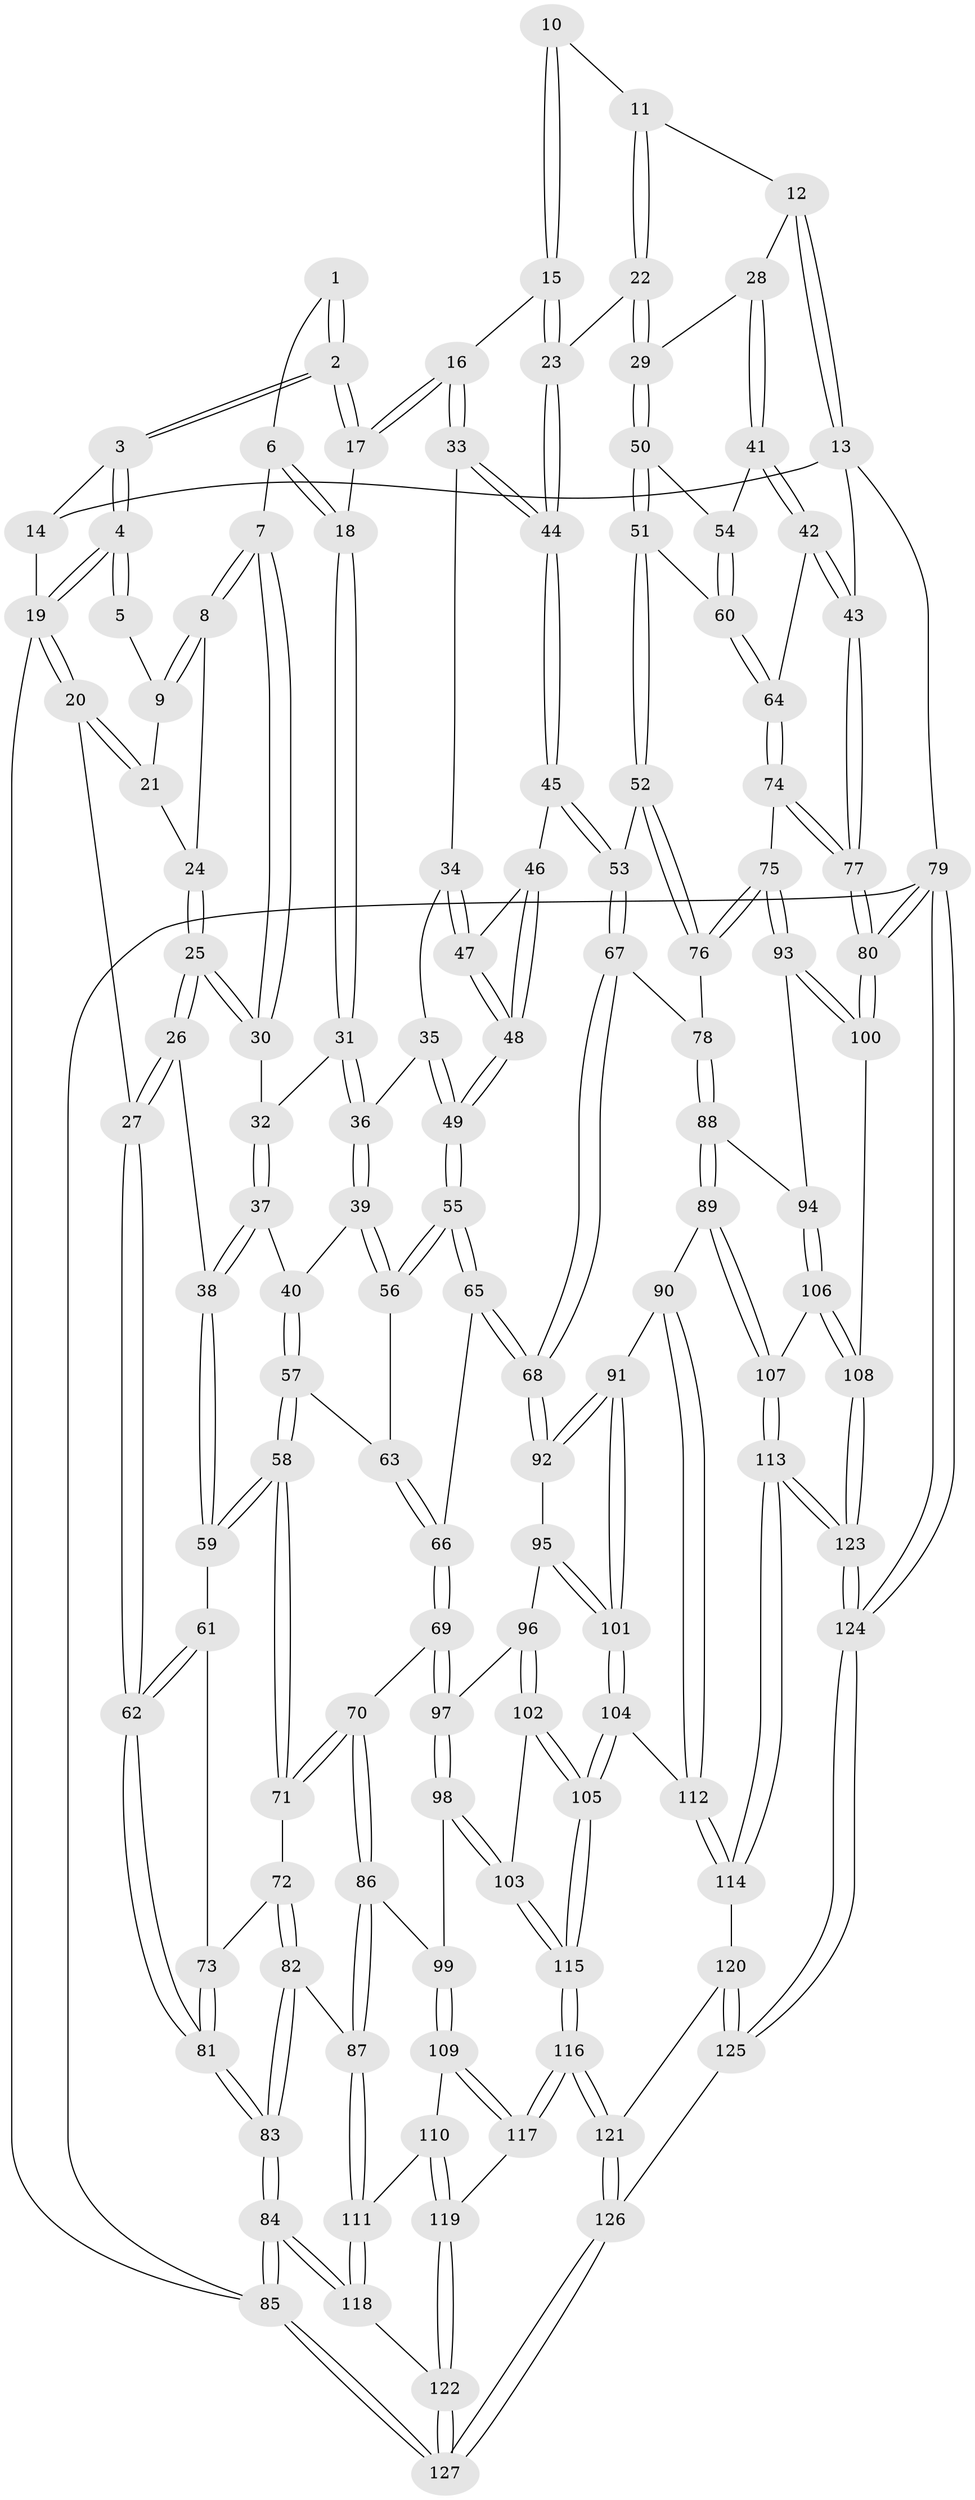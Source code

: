 // coarse degree distribution, {3: 0.5490196078431373, 5: 0.0784313725490196, 4: 0.23529411764705882, 6: 0.0196078431372549, 2: 0.11764705882352941}
// Generated by graph-tools (version 1.1) at 2025/54/03/04/25 22:54:42]
// undirected, 127 vertices, 314 edges
graph export_dot {
  node [color=gray90,style=filled];
  1 [pos="+0.1661820291785823+0.12001004488809183"];
  2 [pos="+0.41586679861337084+0"];
  3 [pos="+0.4313996033906323+0"];
  4 [pos="+0+0"];
  5 [pos="+0.12914339296264488+0.11704151350148356"];
  6 [pos="+0.17633526683440837+0.17561167741668585"];
  7 [pos="+0.15451155763927074+0.23213318942666072"];
  8 [pos="+0.14839858984867896+0.22926459197056043"];
  9 [pos="+0.08584751325412526+0.16825373291821286"];
  10 [pos="+0.7862158656700323+0"];
  11 [pos="+0.8285667402326649+0.09501684202125789"];
  12 [pos="+0.8942527709700956+0.16847539502410638"];
  13 [pos="+1+0.20246462182840114"];
  14 [pos="+0.7660934366613437+0"];
  15 [pos="+0.6538386356082004+0.22445667712271308"];
  16 [pos="+0.4616741172318703+0.18362975642360085"];
  17 [pos="+0.4227067995177529+0.09354620510615706"];
  18 [pos="+0.2679137537867984+0.23201101918324005"];
  19 [pos="+0+0"];
  20 [pos="+0+0.2574504598290098"];
  21 [pos="+0.06275628240919572+0.18138550321755328"];
  22 [pos="+0.7423809493141101+0.30480010773855204"];
  23 [pos="+0.7092961432026705+0.3012221645779387"];
  24 [pos="+0.09803271583074961+0.23201546932274503"];
  25 [pos="+0.07735281801242787+0.3300949029171491"];
  26 [pos="+0.06140560617879635+0.3463848796157827"];
  27 [pos="+0+0.3523201917274875"];
  28 [pos="+0.8965606104450428+0.2795742807890141"];
  29 [pos="+0.7838395768815981+0.3361838714895954"];
  30 [pos="+0.16658136613664265+0.2653464475051058"];
  31 [pos="+0.2506085974793867+0.2611289093029616"];
  32 [pos="+0.19835657358391942+0.2729600380864737"];
  33 [pos="+0.46186756015005676+0.214841266503008"];
  34 [pos="+0.45185166772067276+0.24282034296260302"];
  35 [pos="+0.41880757203760594+0.2883530274994879"];
  36 [pos="+0.2943086158190363+0.36504798378600944"];
  37 [pos="+0.19222212665605898+0.3802219189563518"];
  38 [pos="+0.0950760401895854+0.3682233794725787"];
  39 [pos="+0.28979792376837044+0.37857357727156543"];
  40 [pos="+0.2029782742395311+0.3871479135636788"];
  41 [pos="+1+0.34983625944656904"];
  42 [pos="+1+0.37245078370379336"];
  43 [pos="+1+0.3656316556349587"];
  44 [pos="+0.6173993319834499+0.37565733840145715"];
  45 [pos="+0.6024080798194998+0.4358052326363555"];
  46 [pos="+0.544719697595013+0.43626304996848403"];
  47 [pos="+0.48159902220347006+0.3457342036085468"];
  48 [pos="+0.43208512518006376+0.48198918957952547"];
  49 [pos="+0.40637622544443047+0.4974057050120275"];
  50 [pos="+0.7850891094146327+0.3409551539926619"];
  51 [pos="+0.7630808234355998+0.46949541760567726"];
  52 [pos="+0.7442384434381747+0.5082233322344973"];
  53 [pos="+0.6227743841519008+0.46955750656159273"];
  54 [pos="+0.883868291955365+0.406286224780281"];
  55 [pos="+0.3982790745699671+0.5067570806367666"];
  56 [pos="+0.3082975584338571+0.42017885740751887"];
  57 [pos="+0.18653128768478838+0.48116457790536576"];
  58 [pos="+0.16747760127921427+0.5086261317053639"];
  59 [pos="+0.138252910946291+0.4904487890493395"];
  60 [pos="+0.8805544030793221+0.44548374307582805"];
  61 [pos="+0.06321435344701555+0.49553169750240933"];
  62 [pos="+0+0.36689850929090806"];
  63 [pos="+0.2548670826531459+0.4623291075649001"];
  64 [pos="+0.9174979282029952+0.5116325491047312"];
  65 [pos="+0.39798978829039605+0.510036527997353"];
  66 [pos="+0.27172707416277603+0.6162444001991542"];
  67 [pos="+0.5576828977068325+0.6098441668322265"];
  68 [pos="+0.5185958633116158+0.6326709150228939"];
  69 [pos="+0.2636442162495118+0.6244138562127796"];
  70 [pos="+0.23638799965809695+0.6269146106883912"];
  71 [pos="+0.1907916222340168+0.5931321046043417"];
  72 [pos="+0.10908187344803859+0.6037846540821634"];
  73 [pos="+0.0756913443916991+0.5848945432745939"];
  74 [pos="+0.8738040378917551+0.6177891213180902"];
  75 [pos="+0.8652833743141064+0.621698045931559"];
  76 [pos="+0.7761672582168713+0.5769353012305427"];
  77 [pos="+1+0.6584842332202335"];
  78 [pos="+0.6903563586921169+0.6361721354006292"];
  79 [pos="+1+1"];
  80 [pos="+1+0.8633987318831364"];
  81 [pos="+0+0.5582865880905972"];
  82 [pos="+0.0033450489483882913+0.7454721119197888"];
  83 [pos="+0+0.7968134811594687"];
  84 [pos="+0+1"];
  85 [pos="+0+1"];
  86 [pos="+0.19416988751944836+0.709335483907848"];
  87 [pos="+0.13977185906097145+0.7675315690458032"];
  88 [pos="+0.6794999029792996+0.734184097760726"];
  89 [pos="+0.6584390632650863+0.7609021896551695"];
  90 [pos="+0.6535507195192333+0.7605019640092934"];
  91 [pos="+0.6408790808020287+0.7535656012275908"];
  92 [pos="+0.5162966330524545+0.6449310988902958"];
  93 [pos="+0.854613750469466+0.6973849259904038"];
  94 [pos="+0.8028667984174642+0.733420642588057"];
  95 [pos="+0.5082747804866035+0.6574404080385626"];
  96 [pos="+0.34849634303313204+0.6967255047240309"];
  97 [pos="+0.30548387498482577+0.6690741467161224"];
  98 [pos="+0.2891425774307907+0.8020829616724214"];
  99 [pos="+0.2726679996736051+0.7987145821249433"];
  100 [pos="+0.8674335640097945+0.7220416389450406"];
  101 [pos="+0.4859870405373128+0.7824218745559569"];
  102 [pos="+0.35469609612118497+0.7121689530433853"];
  103 [pos="+0.31882035938993863+0.8282655063790486"];
  104 [pos="+0.4745795148935566+0.8140219577121846"];
  105 [pos="+0.45181775890978704+0.8269845738096034"];
  106 [pos="+0.7806931814164082+0.7828094476709709"];
  107 [pos="+0.7179494555817876+0.8819971972428751"];
  108 [pos="+0.9030412320691836+0.8887825297781161"];
  109 [pos="+0.1828166004400814+0.8447470294056747"];
  110 [pos="+0.17803241497217928+0.8432925516631764"];
  111 [pos="+0.16488769185393246+0.8390169995651741"];
  112 [pos="+0.5489644845482021+0.8448093360853925"];
  113 [pos="+0.7191392054157167+0.8948921187962203"];
  114 [pos="+0.5998843295573167+0.9072593713242045"];
  115 [pos="+0.3745821997421389+0.9243125083919455"];
  116 [pos="+0.3720309028329765+0.9335463495280985"];
  117 [pos="+0.2821760914651588+0.9175662716523922"];
  118 [pos="+0.12035623788531032+0.9066906162059121"];
  119 [pos="+0.2020306262996491+0.9560841289466445"];
  120 [pos="+0.5866397789008491+0.9283331205656509"];
  121 [pos="+0.3830556992226744+0.9756088334469559"];
  122 [pos="+0.18089058215633863+0.9672151668374533"];
  123 [pos="+0.9796602779065401+1"];
  124 [pos="+1+1"];
  125 [pos="+0.5756420716048705+1"];
  126 [pos="+0.392077727014446+1"];
  127 [pos="+0.1548314964991316+1"];
  1 -- 2;
  1 -- 2;
  1 -- 6;
  2 -- 3;
  2 -- 3;
  2 -- 17;
  2 -- 17;
  3 -- 4;
  3 -- 4;
  3 -- 14;
  4 -- 5;
  4 -- 5;
  4 -- 19;
  4 -- 19;
  5 -- 9;
  6 -- 7;
  6 -- 18;
  6 -- 18;
  7 -- 8;
  7 -- 8;
  7 -- 30;
  7 -- 30;
  8 -- 9;
  8 -- 9;
  8 -- 24;
  9 -- 21;
  10 -- 11;
  10 -- 15;
  10 -- 15;
  11 -- 12;
  11 -- 22;
  11 -- 22;
  12 -- 13;
  12 -- 13;
  12 -- 28;
  13 -- 14;
  13 -- 43;
  13 -- 79;
  14 -- 19;
  15 -- 16;
  15 -- 23;
  15 -- 23;
  16 -- 17;
  16 -- 17;
  16 -- 33;
  16 -- 33;
  17 -- 18;
  18 -- 31;
  18 -- 31;
  19 -- 20;
  19 -- 20;
  19 -- 85;
  20 -- 21;
  20 -- 21;
  20 -- 27;
  21 -- 24;
  22 -- 23;
  22 -- 29;
  22 -- 29;
  23 -- 44;
  23 -- 44;
  24 -- 25;
  24 -- 25;
  25 -- 26;
  25 -- 26;
  25 -- 30;
  25 -- 30;
  26 -- 27;
  26 -- 27;
  26 -- 38;
  27 -- 62;
  27 -- 62;
  28 -- 29;
  28 -- 41;
  28 -- 41;
  29 -- 50;
  29 -- 50;
  30 -- 32;
  31 -- 32;
  31 -- 36;
  31 -- 36;
  32 -- 37;
  32 -- 37;
  33 -- 34;
  33 -- 44;
  33 -- 44;
  34 -- 35;
  34 -- 47;
  34 -- 47;
  35 -- 36;
  35 -- 49;
  35 -- 49;
  36 -- 39;
  36 -- 39;
  37 -- 38;
  37 -- 38;
  37 -- 40;
  38 -- 59;
  38 -- 59;
  39 -- 40;
  39 -- 56;
  39 -- 56;
  40 -- 57;
  40 -- 57;
  41 -- 42;
  41 -- 42;
  41 -- 54;
  42 -- 43;
  42 -- 43;
  42 -- 64;
  43 -- 77;
  43 -- 77;
  44 -- 45;
  44 -- 45;
  45 -- 46;
  45 -- 53;
  45 -- 53;
  46 -- 47;
  46 -- 48;
  46 -- 48;
  47 -- 48;
  47 -- 48;
  48 -- 49;
  48 -- 49;
  49 -- 55;
  49 -- 55;
  50 -- 51;
  50 -- 51;
  50 -- 54;
  51 -- 52;
  51 -- 52;
  51 -- 60;
  52 -- 53;
  52 -- 76;
  52 -- 76;
  53 -- 67;
  53 -- 67;
  54 -- 60;
  54 -- 60;
  55 -- 56;
  55 -- 56;
  55 -- 65;
  55 -- 65;
  56 -- 63;
  57 -- 58;
  57 -- 58;
  57 -- 63;
  58 -- 59;
  58 -- 59;
  58 -- 71;
  58 -- 71;
  59 -- 61;
  60 -- 64;
  60 -- 64;
  61 -- 62;
  61 -- 62;
  61 -- 73;
  62 -- 81;
  62 -- 81;
  63 -- 66;
  63 -- 66;
  64 -- 74;
  64 -- 74;
  65 -- 66;
  65 -- 68;
  65 -- 68;
  66 -- 69;
  66 -- 69;
  67 -- 68;
  67 -- 68;
  67 -- 78;
  68 -- 92;
  68 -- 92;
  69 -- 70;
  69 -- 97;
  69 -- 97;
  70 -- 71;
  70 -- 71;
  70 -- 86;
  70 -- 86;
  71 -- 72;
  72 -- 73;
  72 -- 82;
  72 -- 82;
  73 -- 81;
  73 -- 81;
  74 -- 75;
  74 -- 77;
  74 -- 77;
  75 -- 76;
  75 -- 76;
  75 -- 93;
  75 -- 93;
  76 -- 78;
  77 -- 80;
  77 -- 80;
  78 -- 88;
  78 -- 88;
  79 -- 80;
  79 -- 80;
  79 -- 124;
  79 -- 124;
  79 -- 85;
  80 -- 100;
  80 -- 100;
  81 -- 83;
  81 -- 83;
  82 -- 83;
  82 -- 83;
  82 -- 87;
  83 -- 84;
  83 -- 84;
  84 -- 85;
  84 -- 85;
  84 -- 118;
  84 -- 118;
  85 -- 127;
  85 -- 127;
  86 -- 87;
  86 -- 87;
  86 -- 99;
  87 -- 111;
  87 -- 111;
  88 -- 89;
  88 -- 89;
  88 -- 94;
  89 -- 90;
  89 -- 107;
  89 -- 107;
  90 -- 91;
  90 -- 112;
  90 -- 112;
  91 -- 92;
  91 -- 92;
  91 -- 101;
  91 -- 101;
  92 -- 95;
  93 -- 94;
  93 -- 100;
  93 -- 100;
  94 -- 106;
  94 -- 106;
  95 -- 96;
  95 -- 101;
  95 -- 101;
  96 -- 97;
  96 -- 102;
  96 -- 102;
  97 -- 98;
  97 -- 98;
  98 -- 99;
  98 -- 103;
  98 -- 103;
  99 -- 109;
  99 -- 109;
  100 -- 108;
  101 -- 104;
  101 -- 104;
  102 -- 103;
  102 -- 105;
  102 -- 105;
  103 -- 115;
  103 -- 115;
  104 -- 105;
  104 -- 105;
  104 -- 112;
  105 -- 115;
  105 -- 115;
  106 -- 107;
  106 -- 108;
  106 -- 108;
  107 -- 113;
  107 -- 113;
  108 -- 123;
  108 -- 123;
  109 -- 110;
  109 -- 117;
  109 -- 117;
  110 -- 111;
  110 -- 119;
  110 -- 119;
  111 -- 118;
  111 -- 118;
  112 -- 114;
  112 -- 114;
  113 -- 114;
  113 -- 114;
  113 -- 123;
  113 -- 123;
  114 -- 120;
  115 -- 116;
  115 -- 116;
  116 -- 117;
  116 -- 117;
  116 -- 121;
  116 -- 121;
  117 -- 119;
  118 -- 122;
  119 -- 122;
  119 -- 122;
  120 -- 121;
  120 -- 125;
  120 -- 125;
  121 -- 126;
  121 -- 126;
  122 -- 127;
  122 -- 127;
  123 -- 124;
  123 -- 124;
  124 -- 125;
  124 -- 125;
  125 -- 126;
  126 -- 127;
  126 -- 127;
}
